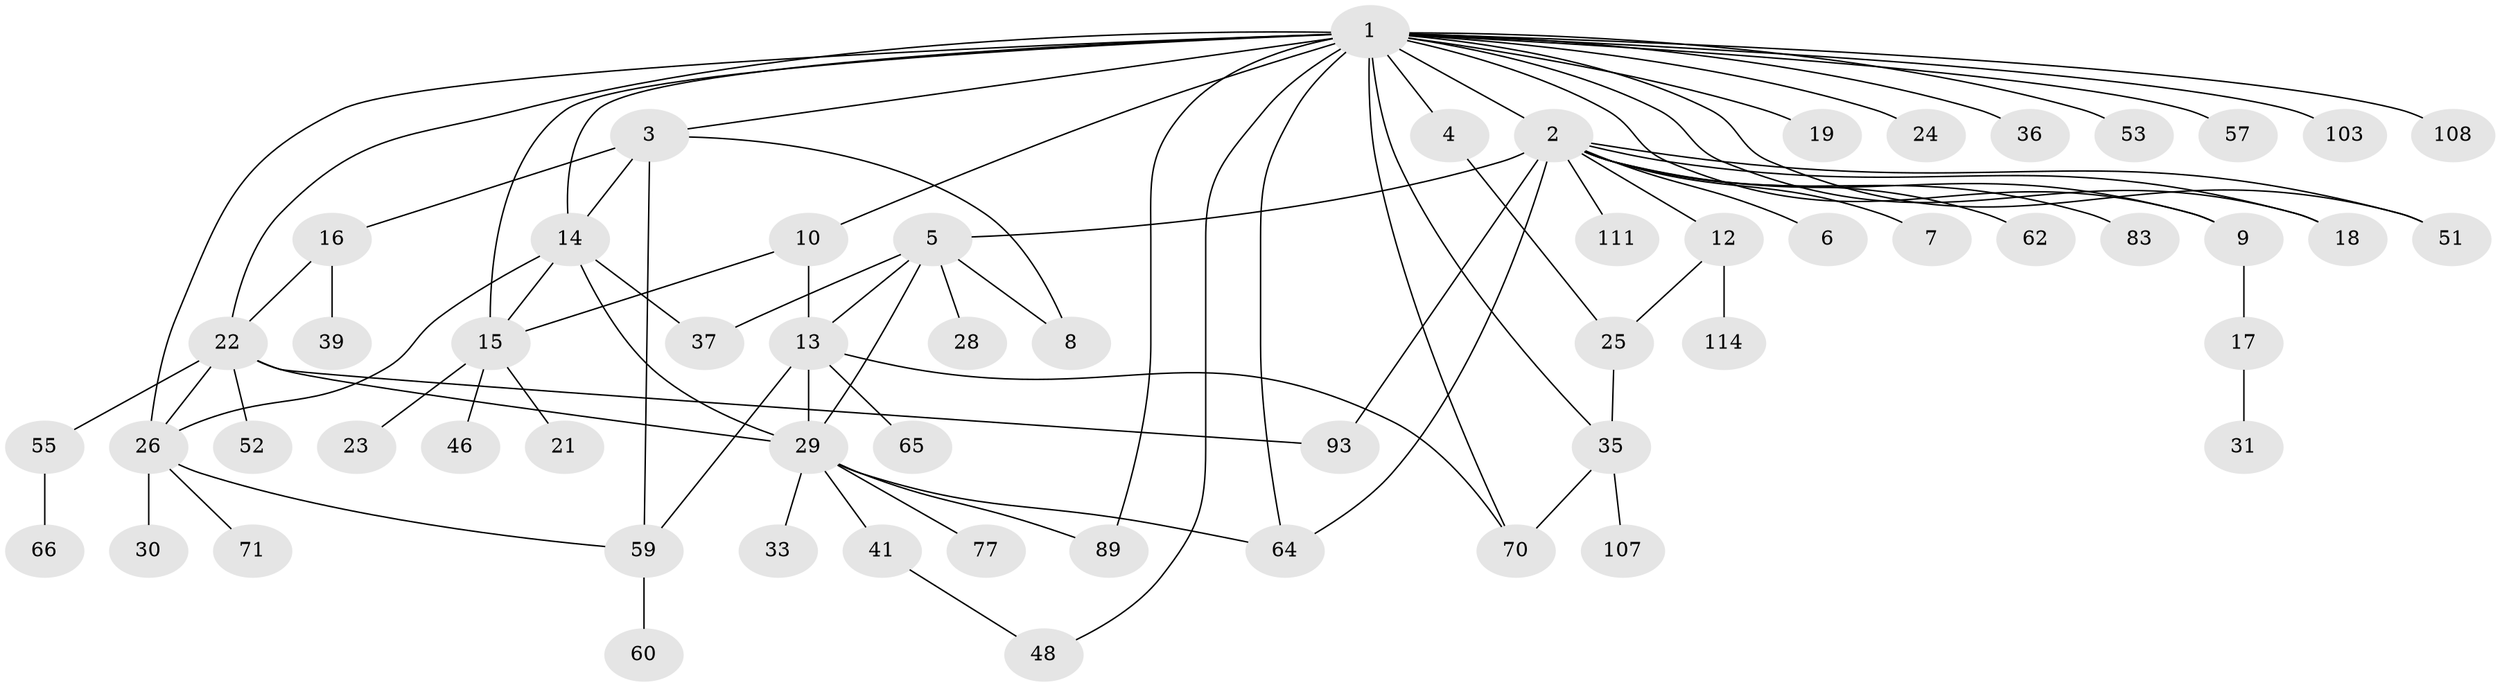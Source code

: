 // original degree distribution, {13: 0.017094017094017096, 14: 0.008547008547008548, 5: 0.05128205128205128, 2: 0.23931623931623933, 6: 0.02564102564102564, 1: 0.4700854700854701, 3: 0.10256410256410256, 19: 0.008547008547008548, 4: 0.05128205128205128, 8: 0.008547008547008548, 7: 0.008547008547008548, 9: 0.008547008547008548}
// Generated by graph-tools (version 1.1) at 2025/18/03/04/25 18:18:00]
// undirected, 58 vertices, 83 edges
graph export_dot {
graph [start="1"]
  node [color=gray90,style=filled];
  1 [super="+11"];
  2;
  3;
  4;
  5;
  6;
  7;
  8;
  9 [super="+80+106+63"];
  10 [super="+73"];
  12;
  13 [super="+58"];
  14 [super="+94+49"];
  15 [super="+44+20+115"];
  16;
  17;
  18 [super="+104+27"];
  19;
  21;
  22 [super="+42+34+43+100"];
  23;
  24;
  25;
  26 [super="+40+95"];
  28;
  29 [super="+56+69+68"];
  30;
  31;
  33 [super="+75"];
  35 [super="+82+97"];
  36;
  37;
  39;
  41 [super="+45"];
  46 [super="+98"];
  48 [super="+113"];
  51;
  52;
  53;
  55;
  57;
  59 [super="+101+116"];
  60;
  62;
  64 [super="+76+99+81"];
  65;
  66;
  70 [super="+109"];
  71;
  77;
  83;
  89;
  93;
  103;
  107;
  108;
  111;
  114;
  1 -- 2 [weight=2];
  1 -- 3;
  1 -- 4;
  1 -- 9 [weight=2];
  1 -- 10;
  1 -- 15;
  1 -- 36;
  1 -- 70;
  1 -- 103;
  1 -- 22 [weight=3];
  1 -- 48;
  1 -- 14 [weight=2];
  1 -- 64 [weight=2];
  1 -- 18;
  1 -- 19;
  1 -- 24;
  1 -- 89;
  1 -- 26 [weight=2];
  1 -- 35;
  1 -- 108;
  1 -- 51;
  1 -- 53;
  1 -- 57 [weight=2];
  2 -- 5;
  2 -- 6;
  2 -- 7;
  2 -- 12;
  2 -- 18;
  2 -- 51;
  2 -- 62;
  2 -- 64;
  2 -- 83;
  2 -- 93;
  2 -- 111;
  2 -- 9;
  3 -- 8;
  3 -- 14;
  3 -- 16;
  3 -- 59;
  4 -- 25;
  5 -- 8;
  5 -- 13;
  5 -- 28;
  5 -- 29;
  5 -- 37;
  9 -- 17;
  10 -- 13;
  10 -- 15;
  12 -- 25;
  12 -- 114;
  13 -- 65;
  13 -- 70;
  13 -- 59;
  13 -- 29;
  14 -- 15;
  14 -- 37;
  14 -- 26;
  14 -- 29;
  15 -- 23;
  15 -- 46;
  15 -- 21;
  16 -- 39;
  16 -- 22;
  17 -- 31;
  22 -- 29 [weight=2];
  22 -- 52;
  22 -- 55;
  22 -- 26;
  22 -- 93;
  25 -- 35;
  26 -- 30;
  26 -- 59;
  26 -- 71;
  29 -- 33;
  29 -- 41;
  29 -- 77;
  29 -- 89;
  29 -- 64;
  35 -- 107;
  35 -- 70;
  41 -- 48;
  55 -- 66;
  59 -- 60;
}

